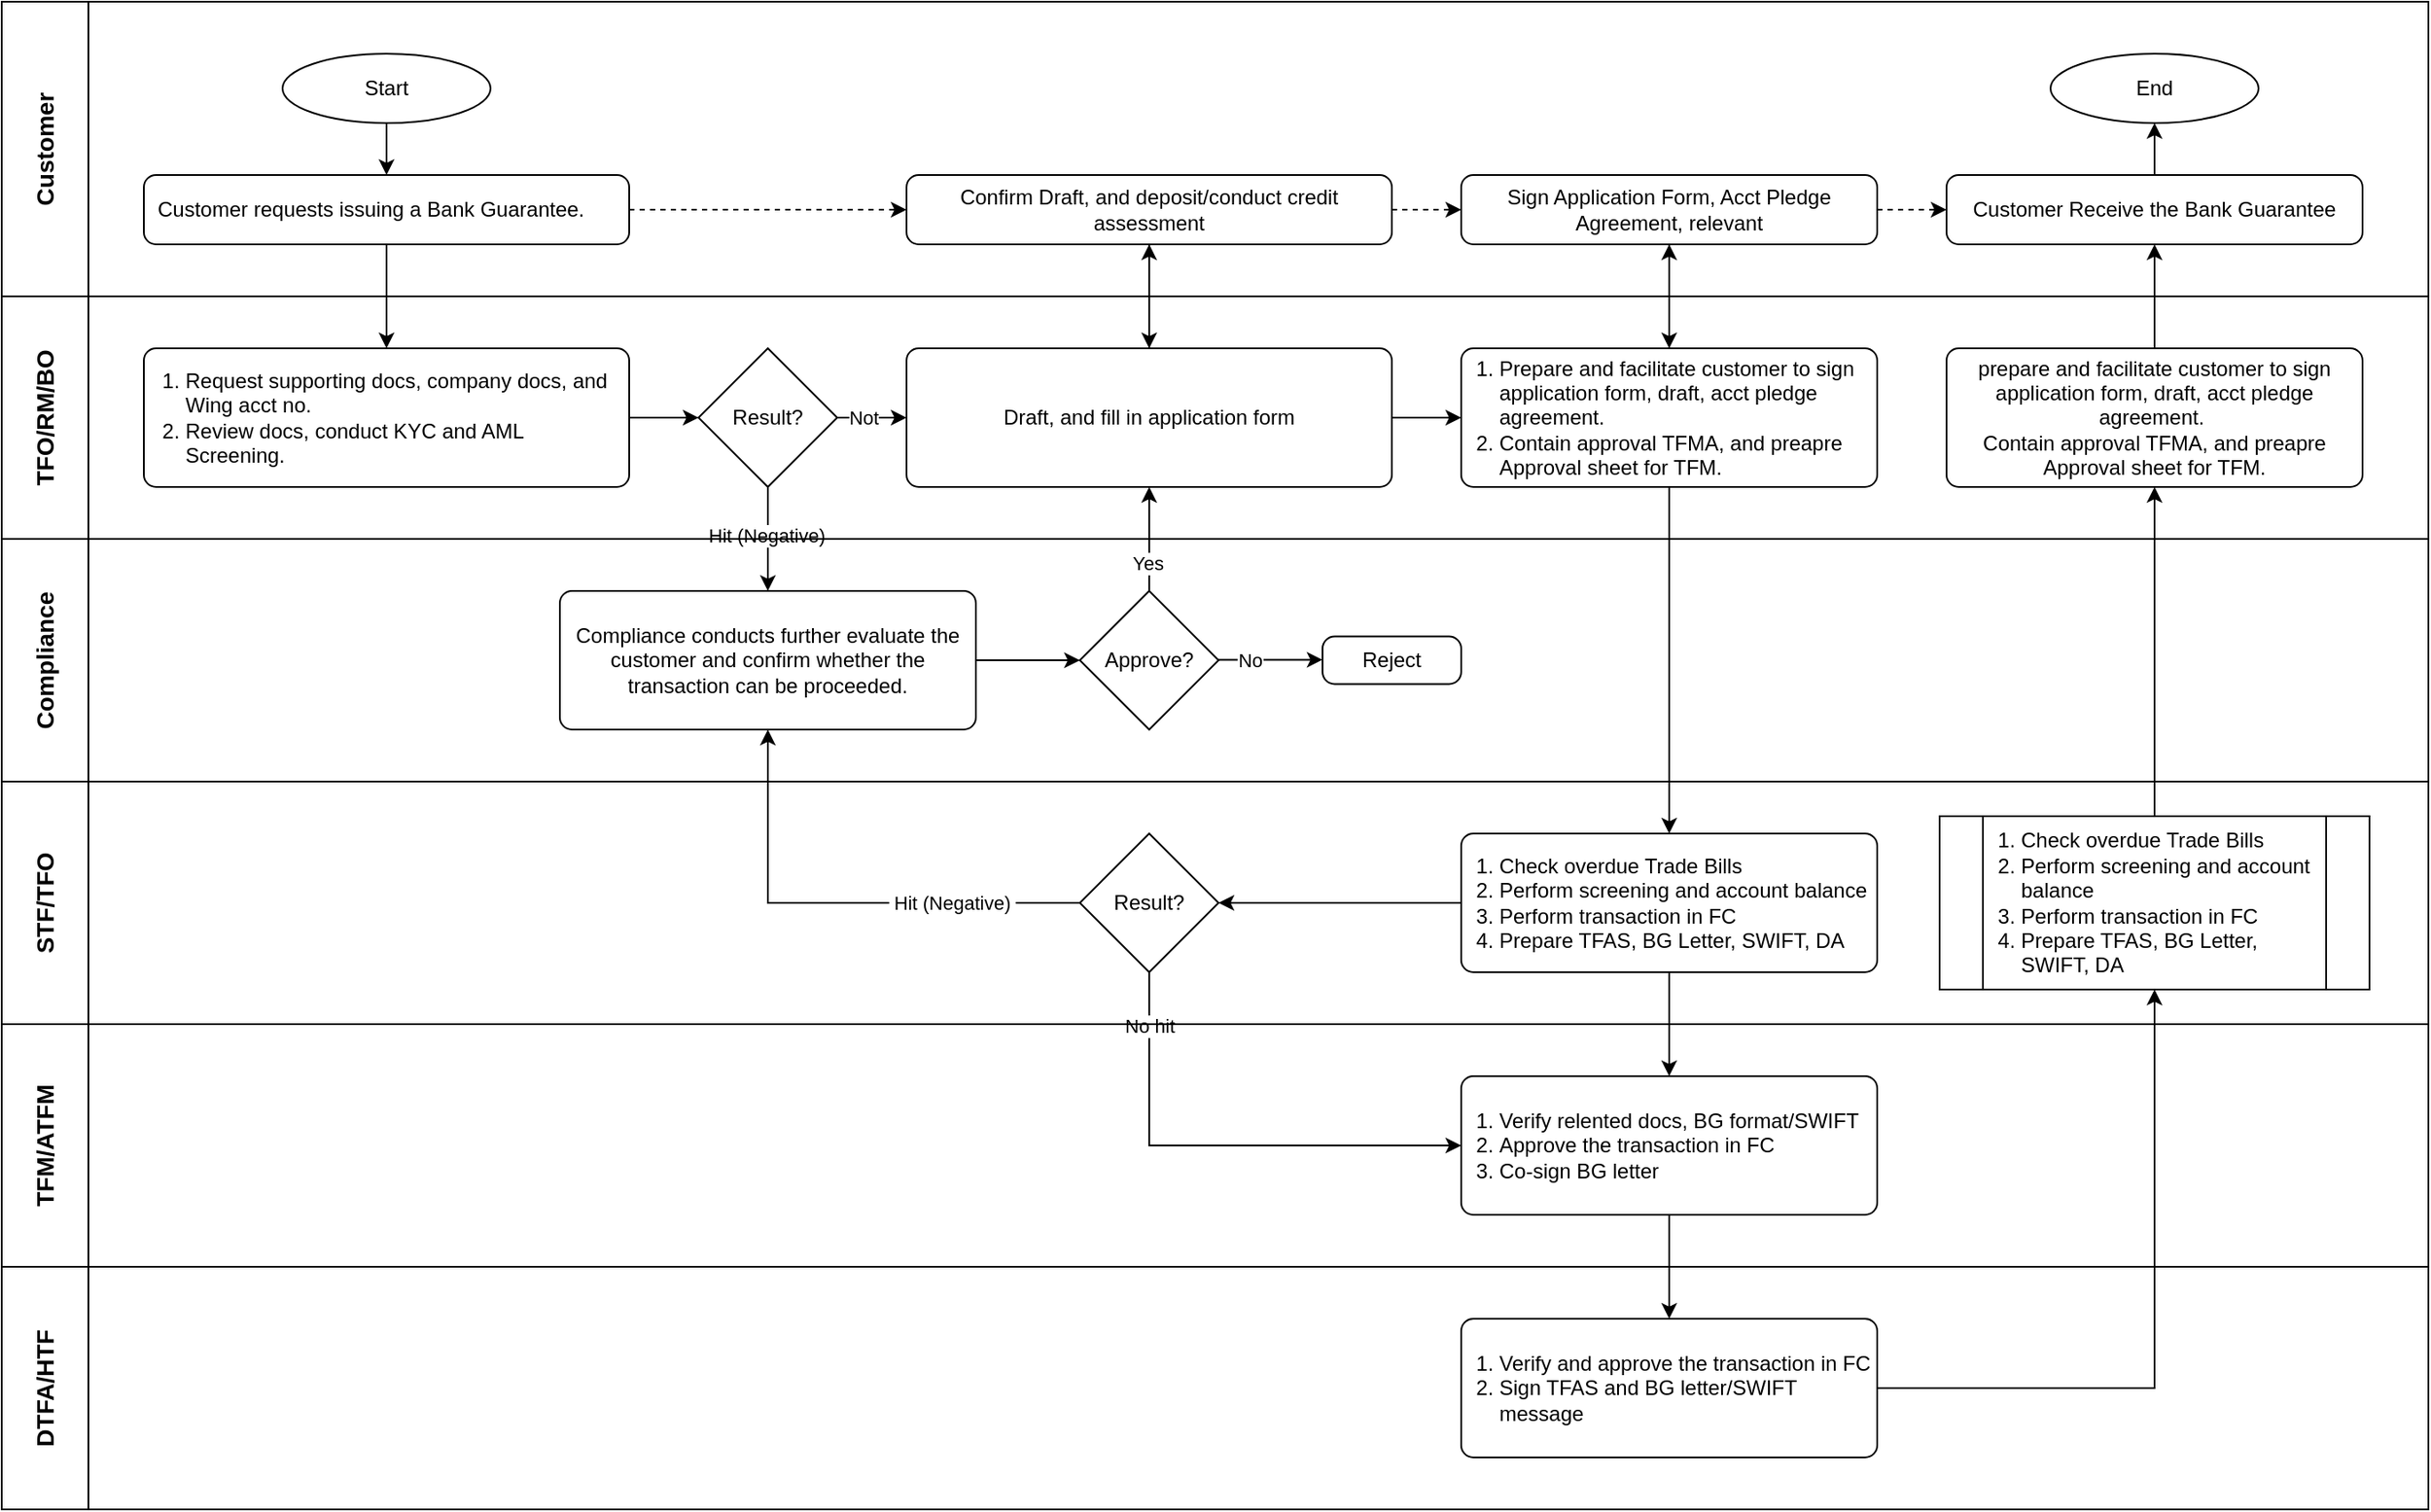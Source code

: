 <mxfile version="26.0.11">
  <diagram name="Page-1" id="frO6bIjpAD6LzR3Jj6Uj">
    <mxGraphModel dx="2100" dy="1130" grid="1" gridSize="10" guides="1" tooltips="1" connect="1" arrows="1" fold="1" page="1" pageScale="1" pageWidth="827" pageHeight="1169" math="0" shadow="0">
      <root>
        <mxCell id="0" />
        <mxCell id="1" parent="0" />
        <mxCell id="cnvuhV0ucwfGlOxxNsax-7" value="&lt;ol style=&quot;padding-left: 16px;&quot;&gt;&lt;li&gt;Request supporting docs, company docs, and Wing acct no.&lt;/li&gt;&lt;li&gt;Review docs, conduct KYC and AML Screening.&lt;/li&gt;&lt;/ol&gt;" style="rounded=1;whiteSpace=wrap;html=1;absoluteArcSize=1;arcSize=14;strokeWidth=1;spacingLeft=6;align=left;spacingRight=6;" parent="1" vertex="1">
          <mxGeometry x="82" y="210" width="280" height="80" as="geometry" />
        </mxCell>
        <mxCell id="cnvuhV0ucwfGlOxxNsax-10" style="edgeStyle=orthogonalEdgeStyle;rounded=0;orthogonalLoop=1;jettySize=auto;html=1;exitX=0.5;exitY=1;exitDx=0;exitDy=0;exitPerimeter=0;entryX=0.5;entryY=0;entryDx=0;entryDy=0;" parent="1" source="cnvuhV0ucwfGlOxxNsax-8" target="cnvuhV0ucwfGlOxxNsax-9" edge="1">
          <mxGeometry relative="1" as="geometry" />
        </mxCell>
        <mxCell id="cnvuhV0ucwfGlOxxNsax-8" value="Start" style="strokeWidth=1;html=1;shape=mxgraph.flowchart.start_2;whiteSpace=wrap;" parent="1" vertex="1">
          <mxGeometry x="162" y="40" width="120" height="40" as="geometry" />
        </mxCell>
        <mxCell id="cnvuhV0ucwfGlOxxNsax-16" style="edgeStyle=orthogonalEdgeStyle;rounded=0;orthogonalLoop=1;jettySize=auto;html=1;exitX=0.5;exitY=1;exitDx=0;exitDy=0;" parent="1" source="cnvuhV0ucwfGlOxxNsax-9" target="cnvuhV0ucwfGlOxxNsax-7" edge="1">
          <mxGeometry relative="1" as="geometry" />
        </mxCell>
        <mxCell id="cnvuhV0ucwfGlOxxNsax-35" style="edgeStyle=orthogonalEdgeStyle;rounded=0;orthogonalLoop=1;jettySize=auto;html=1;jumpStyle=none;dashed=1;" parent="1" source="cnvuhV0ucwfGlOxxNsax-9" target="cnvuhV0ucwfGlOxxNsax-29" edge="1">
          <mxGeometry relative="1" as="geometry" />
        </mxCell>
        <mxCell id="cnvuhV0ucwfGlOxxNsax-9" value="Customer requests issuing a Bank Guarantee." style="rounded=1;html=1;absoluteArcSize=1;arcSize=14;strokeWidth=1;spacingLeft=6;spacingRight=4;align=left;horizontal=1;imageHeight=24;labelPadding=20;labelBackgroundColor=none;labelBorderColor=none;textShadow=0;whiteSpace=wrap;" parent="1" vertex="1">
          <mxGeometry x="82" y="110" width="280" height="40" as="geometry" />
        </mxCell>
        <mxCell id="cnvuhV0ucwfGlOxxNsax-26" style="edgeStyle=orthogonalEdgeStyle;rounded=0;orthogonalLoop=1;jettySize=auto;html=1;entryX=0;entryY=0.5;entryDx=0;entryDy=0;" parent="1" source="cnvuhV0ucwfGlOxxNsax-12" target="cnvuhV0ucwfGlOxxNsax-15" edge="1">
          <mxGeometry relative="1" as="geometry" />
        </mxCell>
        <mxCell id="GQJi8FWaUbrm4bYVat67-2" value="Not" style="edgeLabel;html=1;align=center;verticalAlign=middle;resizable=0;points=[];" vertex="1" connectable="0" parent="cnvuhV0ucwfGlOxxNsax-26">
          <mxGeometry x="-0.24" relative="1" as="geometry">
            <mxPoint as="offset" />
          </mxGeometry>
        </mxCell>
        <mxCell id="GQJi8FWaUbrm4bYVat67-14" style="edgeStyle=orthogonalEdgeStyle;rounded=0;orthogonalLoop=1;jettySize=auto;html=1;entryX=0.5;entryY=0;entryDx=0;entryDy=0;" edge="1" parent="1" source="cnvuhV0ucwfGlOxxNsax-12" target="cnvuhV0ucwfGlOxxNsax-17">
          <mxGeometry relative="1" as="geometry" />
        </mxCell>
        <mxCell id="GQJi8FWaUbrm4bYVat67-15" value="Hit (Negative)" style="edgeLabel;html=1;align=center;verticalAlign=middle;resizable=0;points=[];" vertex="1" connectable="0" parent="GQJi8FWaUbrm4bYVat67-14">
          <mxGeometry x="-0.065" y="-1" relative="1" as="geometry">
            <mxPoint as="offset" />
          </mxGeometry>
        </mxCell>
        <mxCell id="cnvuhV0ucwfGlOxxNsax-12" value="Result?" style="strokeWidth=1;html=1;shape=mxgraph.flowchart.decision;whiteSpace=wrap;" parent="1" vertex="1">
          <mxGeometry x="402" y="210" width="80" height="80" as="geometry" />
        </mxCell>
        <mxCell id="cnvuhV0ucwfGlOxxNsax-13" value="Reject" style="rounded=1;whiteSpace=wrap;html=1;absoluteArcSize=1;arcSize=14;strokeWidth=1;" parent="1" vertex="1">
          <mxGeometry x="762" y="376.25" width="80" height="27.5" as="geometry" />
        </mxCell>
        <mxCell id="cnvuhV0ucwfGlOxxNsax-31" style="edgeStyle=orthogonalEdgeStyle;rounded=0;orthogonalLoop=1;jettySize=auto;html=1;entryX=0.5;entryY=1;entryDx=0;entryDy=0;" parent="1" source="cnvuhV0ucwfGlOxxNsax-15" target="cnvuhV0ucwfGlOxxNsax-29" edge="1">
          <mxGeometry relative="1" as="geometry" />
        </mxCell>
        <mxCell id="cnvuhV0ucwfGlOxxNsax-37" style="edgeStyle=orthogonalEdgeStyle;rounded=0;orthogonalLoop=1;jettySize=auto;html=1;entryX=0;entryY=0.5;entryDx=0;entryDy=0;" parent="1" source="cnvuhV0ucwfGlOxxNsax-15" target="cnvuhV0ucwfGlOxxNsax-28" edge="1">
          <mxGeometry relative="1" as="geometry" />
        </mxCell>
        <mxCell id="cnvuhV0ucwfGlOxxNsax-15" value="Draft, and fill in application form" style="rounded=1;whiteSpace=wrap;html=1;absoluteArcSize=1;arcSize=14;strokeWidth=1;" parent="1" vertex="1">
          <mxGeometry x="522" y="210" width="280" height="80" as="geometry" />
        </mxCell>
        <mxCell id="cnvuhV0ucwfGlOxxNsax-17" value="Compliance conducts further evaluate the customer and confirm whether the transaction can be proceeded." style="rounded=1;whiteSpace=wrap;html=1;absoluteArcSize=1;arcSize=14;strokeWidth=1;" parent="1" vertex="1">
          <mxGeometry x="322" y="350" width="240" height="80" as="geometry" />
        </mxCell>
        <mxCell id="cnvuhV0ucwfGlOxxNsax-23" style="edgeStyle=orthogonalEdgeStyle;rounded=0;orthogonalLoop=1;jettySize=auto;html=1;entryX=0;entryY=0.5;entryDx=0;entryDy=0;" parent="1" edge="1">
          <mxGeometry relative="1" as="geometry">
            <mxPoint x="702" y="389.72" as="sourcePoint" />
            <mxPoint x="762" y="389.72" as="targetPoint" />
          </mxGeometry>
        </mxCell>
        <mxCell id="GQJi8FWaUbrm4bYVat67-5" value="No" style="edgeLabel;html=1;align=center;verticalAlign=middle;resizable=0;points=[];" vertex="1" connectable="0" parent="cnvuhV0ucwfGlOxxNsax-23">
          <mxGeometry x="-0.476" relative="1" as="geometry">
            <mxPoint x="2" as="offset" />
          </mxGeometry>
        </mxCell>
        <mxCell id="GQJi8FWaUbrm4bYVat67-12" style="edgeStyle=orthogonalEdgeStyle;rounded=0;orthogonalLoop=1;jettySize=auto;html=1;" edge="1" parent="1" source="cnvuhV0ucwfGlOxxNsax-18" target="cnvuhV0ucwfGlOxxNsax-15">
          <mxGeometry relative="1" as="geometry" />
        </mxCell>
        <mxCell id="GQJi8FWaUbrm4bYVat67-13" value="Yes" style="edgeLabel;html=1;align=center;verticalAlign=middle;resizable=0;points=[];" vertex="1" connectable="0" parent="GQJi8FWaUbrm4bYVat67-12">
          <mxGeometry x="-0.452" y="1" relative="1" as="geometry">
            <mxPoint as="offset" />
          </mxGeometry>
        </mxCell>
        <mxCell id="cnvuhV0ucwfGlOxxNsax-18" value="Approve?" style="strokeWidth=1;html=1;shape=mxgraph.flowchart.decision;whiteSpace=wrap;" parent="1" vertex="1">
          <mxGeometry x="622" y="350" width="80" height="80" as="geometry" />
        </mxCell>
        <mxCell id="cnvuhV0ucwfGlOxxNsax-24" style="edgeStyle=orthogonalEdgeStyle;rounded=0;orthogonalLoop=1;jettySize=auto;html=1;entryX=0;entryY=0.5;entryDx=0;entryDy=0;entryPerimeter=0;" parent="1" source="cnvuhV0ucwfGlOxxNsax-17" target="cnvuhV0ucwfGlOxxNsax-18" edge="1">
          <mxGeometry relative="1" as="geometry" />
        </mxCell>
        <mxCell id="cnvuhV0ucwfGlOxxNsax-27" style="edgeStyle=orthogonalEdgeStyle;rounded=0;orthogonalLoop=1;jettySize=auto;html=1;entryX=0;entryY=0.5;entryDx=0;entryDy=0;entryPerimeter=0;" parent="1" source="cnvuhV0ucwfGlOxxNsax-7" target="cnvuhV0ucwfGlOxxNsax-12" edge="1">
          <mxGeometry relative="1" as="geometry" />
        </mxCell>
        <mxCell id="cnvuhV0ucwfGlOxxNsax-32" style="edgeStyle=orthogonalEdgeStyle;rounded=0;orthogonalLoop=1;jettySize=auto;html=1;entryX=0.5;entryY=1;entryDx=0;entryDy=0;" parent="1" source="cnvuhV0ucwfGlOxxNsax-28" target="cnvuhV0ucwfGlOxxNsax-30" edge="1">
          <mxGeometry relative="1" as="geometry" />
        </mxCell>
        <mxCell id="GQJi8FWaUbrm4bYVat67-8" style="edgeStyle=orthogonalEdgeStyle;rounded=0;orthogonalLoop=1;jettySize=auto;html=1;entryX=0.5;entryY=0;entryDx=0;entryDy=0;" edge="1" parent="1" source="cnvuhV0ucwfGlOxxNsax-28" target="GQJi8FWaUbrm4bYVat67-7">
          <mxGeometry relative="1" as="geometry" />
        </mxCell>
        <mxCell id="cnvuhV0ucwfGlOxxNsax-28" value="&lt;ol style=&quot;padding-left: 20px;&quot;&gt;&lt;li&gt;Prepare and facilitate customer to sign application form, draft, acct pledge agreement.&amp;nbsp;&lt;/li&gt;&lt;li&gt;Contain approval TFMA, and preapre Approval sheet for TFM.&lt;/li&gt;&lt;/ol&gt;" style="rounded=1;whiteSpace=wrap;html=1;absoluteArcSize=1;arcSize=14;strokeWidth=1;align=left;" parent="1" vertex="1">
          <mxGeometry x="842" y="210" width="240" height="80" as="geometry" />
        </mxCell>
        <mxCell id="cnvuhV0ucwfGlOxxNsax-33" style="edgeStyle=orthogonalEdgeStyle;rounded=0;orthogonalLoop=1;jettySize=auto;html=1;entryX=0.5;entryY=0;entryDx=0;entryDy=0;" parent="1" source="cnvuhV0ucwfGlOxxNsax-29" target="cnvuhV0ucwfGlOxxNsax-15" edge="1">
          <mxGeometry relative="1" as="geometry" />
        </mxCell>
        <mxCell id="cnvuhV0ucwfGlOxxNsax-36" style="edgeStyle=orthogonalEdgeStyle;rounded=0;orthogonalLoop=1;jettySize=auto;html=1;entryX=0;entryY=0.5;entryDx=0;entryDy=0;dashed=1;" parent="1" source="cnvuhV0ucwfGlOxxNsax-29" target="cnvuhV0ucwfGlOxxNsax-30" edge="1">
          <mxGeometry relative="1" as="geometry" />
        </mxCell>
        <mxCell id="cnvuhV0ucwfGlOxxNsax-29" value="Confirm Draft, and deposit/conduct credit assessment" style="rounded=1;whiteSpace=wrap;html=1;absoluteArcSize=1;arcSize=14;strokeWidth=1;" parent="1" vertex="1">
          <mxGeometry x="522" y="110" width="280" height="40" as="geometry" />
        </mxCell>
        <mxCell id="cnvuhV0ucwfGlOxxNsax-53" style="edgeStyle=orthogonalEdgeStyle;rounded=0;orthogonalLoop=1;jettySize=auto;html=1;entryX=0.5;entryY=0;entryDx=0;entryDy=0;" parent="1" source="cnvuhV0ucwfGlOxxNsax-30" target="cnvuhV0ucwfGlOxxNsax-28" edge="1">
          <mxGeometry relative="1" as="geometry" />
        </mxCell>
        <mxCell id="cnvuhV0ucwfGlOxxNsax-57" style="edgeStyle=orthogonalEdgeStyle;rounded=0;orthogonalLoop=1;jettySize=auto;html=1;dashed=1;" parent="1" source="cnvuhV0ucwfGlOxxNsax-30" target="cnvuhV0ucwfGlOxxNsax-44" edge="1">
          <mxGeometry relative="1" as="geometry" />
        </mxCell>
        <mxCell id="cnvuhV0ucwfGlOxxNsax-30" value="Sign Application Form, Acct Pledge Agreement, relevant" style="rounded=1;whiteSpace=wrap;html=1;absoluteArcSize=1;arcSize=14;strokeWidth=1;" parent="1" vertex="1">
          <mxGeometry x="842" y="110" width="240" height="40" as="geometry" />
        </mxCell>
        <mxCell id="cnvuhV0ucwfGlOxxNsax-41" style="edgeStyle=orthogonalEdgeStyle;rounded=0;orthogonalLoop=1;jettySize=auto;html=1;entryX=0.5;entryY=0;entryDx=0;entryDy=0;" parent="1" source="cnvuhV0ucwfGlOxxNsax-38" target="cnvuhV0ucwfGlOxxNsax-40" edge="1">
          <mxGeometry relative="1" as="geometry" />
        </mxCell>
        <mxCell id="cnvuhV0ucwfGlOxxNsax-38" value="&lt;ol style=&quot;padding-left: 20px;&quot;&gt;&lt;li&gt;Verify relented docs, BG format/SWIFT&lt;/li&gt;&lt;li&gt;Approve the transaction in FC&lt;/li&gt;&lt;li&gt;Co-sign BG letter&lt;/li&gt;&lt;/ol&gt;" style="rounded=1;whiteSpace=wrap;html=1;absoluteArcSize=1;arcSize=14;strokeWidth=1;align=left;" parent="1" vertex="1">
          <mxGeometry x="842" y="630" width="240" height="80" as="geometry" />
        </mxCell>
        <mxCell id="GQJi8FWaUbrm4bYVat67-42" style="edgeStyle=orthogonalEdgeStyle;rounded=0;orthogonalLoop=1;jettySize=auto;html=1;entryX=0.5;entryY=1;entryDx=0;entryDy=0;" edge="1" parent="1" source="cnvuhV0ucwfGlOxxNsax-40" target="GQJi8FWaUbrm4bYVat67-35">
          <mxGeometry relative="1" as="geometry" />
        </mxCell>
        <mxCell id="cnvuhV0ucwfGlOxxNsax-40" value="&lt;ol style=&quot;padding-left: 20px;&quot;&gt;&lt;li&gt;Verify and approve the transaction in FC&lt;/li&gt;&lt;li&gt;Sign TFAS and BG letter/SWIFT message&lt;/li&gt;&lt;/ol&gt;" style="rounded=1;whiteSpace=wrap;html=1;absoluteArcSize=1;arcSize=14;strokeWidth=1;align=left;" parent="1" vertex="1">
          <mxGeometry x="842" y="770" width="240" height="80" as="geometry" />
        </mxCell>
        <mxCell id="cnvuhV0ucwfGlOxxNsax-45" style="edgeStyle=orthogonalEdgeStyle;rounded=0;orthogonalLoop=1;jettySize=auto;html=1;entryX=0.5;entryY=1;entryDx=0;entryDy=0;" parent="1" source="cnvuhV0ucwfGlOxxNsax-42" target="cnvuhV0ucwfGlOxxNsax-44" edge="1">
          <mxGeometry relative="1" as="geometry" />
        </mxCell>
        <mxCell id="cnvuhV0ucwfGlOxxNsax-42" value="prepare and facilitate customer to sign application form, draft, acct pledge agreement.&amp;nbsp;&lt;div&gt;Contain approval TFMA, and preapre Approval sheet for TFM.&lt;/div&gt;" style="rounded=1;whiteSpace=wrap;html=1;absoluteArcSize=1;arcSize=14;strokeWidth=1;align=center;" parent="1" vertex="1">
          <mxGeometry x="1122" y="210" width="240" height="80" as="geometry" />
        </mxCell>
        <mxCell id="cnvuhV0ucwfGlOxxNsax-66" value="" style="edgeStyle=orthogonalEdgeStyle;rounded=0;orthogonalLoop=1;jettySize=auto;html=1;" parent="1" source="cnvuhV0ucwfGlOxxNsax-44" target="cnvuhV0ucwfGlOxxNsax-62" edge="1">
          <mxGeometry relative="1" as="geometry" />
        </mxCell>
        <mxCell id="cnvuhV0ucwfGlOxxNsax-44" value="Customer Receive the Bank Guarantee" style="rounded=1;whiteSpace=wrap;html=1;absoluteArcSize=1;arcSize=14;strokeWidth=1;" parent="1" vertex="1">
          <mxGeometry x="1122" y="110" width="240" height="40" as="geometry" />
        </mxCell>
        <mxCell id="cnvuhV0ucwfGlOxxNsax-62" value="End" style="strokeWidth=1;html=1;shape=mxgraph.flowchart.start_2;whiteSpace=wrap;" parent="1" vertex="1">
          <mxGeometry x="1182" y="40" width="120" height="40" as="geometry" />
        </mxCell>
        <mxCell id="GQJi8FWaUbrm4bYVat67-17" style="edgeStyle=orthogonalEdgeStyle;rounded=0;orthogonalLoop=1;jettySize=auto;html=1;entryX=0.5;entryY=0;entryDx=0;entryDy=0;" edge="1" parent="1" source="GQJi8FWaUbrm4bYVat67-7" target="cnvuhV0ucwfGlOxxNsax-38">
          <mxGeometry relative="1" as="geometry" />
        </mxCell>
        <mxCell id="GQJi8FWaUbrm4bYVat67-7" value="&lt;ol style=&quot;padding-left: 20px;&quot;&gt;&lt;li&gt;Check overdue Trade Bills&lt;/li&gt;&lt;li&gt;Perform screening and account balance&lt;/li&gt;&lt;li&gt;Perform transaction in FC&lt;/li&gt;&lt;li&gt;Prepare TFAS, BG Letter, SWIFT, DA&lt;/li&gt;&lt;/ol&gt;" style="rounded=1;whiteSpace=wrap;html=1;absoluteArcSize=1;arcSize=14;strokeWidth=1;align=left;" vertex="1" parent="1">
          <mxGeometry x="842" y="490" width="240" height="80" as="geometry" />
        </mxCell>
        <mxCell id="GQJi8FWaUbrm4bYVat67-27" style="edgeStyle=orthogonalEdgeStyle;rounded=0;orthogonalLoop=1;jettySize=auto;html=1;entryX=0.5;entryY=1;entryDx=0;entryDy=0;" edge="1" parent="1" source="GQJi8FWaUbrm4bYVat67-19" target="cnvuhV0ucwfGlOxxNsax-17">
          <mxGeometry relative="1" as="geometry" />
        </mxCell>
        <mxCell id="GQJi8FWaUbrm4bYVat67-28" value="&amp;nbsp;Hit (Negative)&amp;nbsp;" style="edgeLabel;html=1;align=center;verticalAlign=middle;resizable=0;points=[];" vertex="1" connectable="0" parent="GQJi8FWaUbrm4bYVat67-27">
          <mxGeometry x="-0.469" y="-3" relative="1" as="geometry">
            <mxPoint y="3" as="offset" />
          </mxGeometry>
        </mxCell>
        <mxCell id="GQJi8FWaUbrm4bYVat67-29" style="edgeStyle=orthogonalEdgeStyle;rounded=0;orthogonalLoop=1;jettySize=auto;html=1;entryX=0;entryY=0.5;entryDx=0;entryDy=0;" edge="1" parent="1" source="GQJi8FWaUbrm4bYVat67-19" target="cnvuhV0ucwfGlOxxNsax-38">
          <mxGeometry relative="1" as="geometry">
            <Array as="points">
              <mxPoint x="662" y="670" />
            </Array>
          </mxGeometry>
        </mxCell>
        <mxCell id="GQJi8FWaUbrm4bYVat67-30" value="&amp;nbsp;No hit&amp;nbsp;" style="edgeLabel;html=1;align=center;verticalAlign=middle;resizable=0;points=[];" vertex="1" connectable="0" parent="GQJi8FWaUbrm4bYVat67-29">
          <mxGeometry x="-0.782" y="-2" relative="1" as="geometry">
            <mxPoint x="2" as="offset" />
          </mxGeometry>
        </mxCell>
        <mxCell id="GQJi8FWaUbrm4bYVat67-19" value="Result?" style="strokeWidth=1;html=1;shape=mxgraph.flowchart.decision;whiteSpace=wrap;" vertex="1" parent="1">
          <mxGeometry x="622" y="490" width="80" height="80" as="geometry" />
        </mxCell>
        <mxCell id="GQJi8FWaUbrm4bYVat67-25" style="edgeStyle=orthogonalEdgeStyle;rounded=0;orthogonalLoop=1;jettySize=auto;html=1;entryX=1;entryY=0.5;entryDx=0;entryDy=0;entryPerimeter=0;" edge="1" parent="1" source="GQJi8FWaUbrm4bYVat67-7" target="GQJi8FWaUbrm4bYVat67-19">
          <mxGeometry relative="1" as="geometry" />
        </mxCell>
        <mxCell id="GQJi8FWaUbrm4bYVat67-38" style="edgeStyle=orthogonalEdgeStyle;rounded=0;orthogonalLoop=1;jettySize=auto;html=1;entryX=0.5;entryY=1;entryDx=0;entryDy=0;" edge="1" parent="1" source="GQJi8FWaUbrm4bYVat67-35" target="cnvuhV0ucwfGlOxxNsax-42">
          <mxGeometry relative="1" as="geometry" />
        </mxCell>
        <mxCell id="GQJi8FWaUbrm4bYVat67-35" value="&lt;ol style=&quot;padding-left: 20px;&quot;&gt;&lt;li&gt;Check overdue Trade Bills&lt;/li&gt;&lt;li&gt;Perform screening and account balance&lt;/li&gt;&lt;li&gt;Perform transaction in FC&lt;/li&gt;&lt;li&gt;Prepare TFAS, BG Letter, SWIFT, DA&lt;/li&gt;&lt;/ol&gt;" style="shape=process;whiteSpace=wrap;html=1;backgroundOutline=1;align=left;" vertex="1" parent="1">
          <mxGeometry x="1118" y="480" width="248" height="100" as="geometry" />
        </mxCell>
        <mxCell id="GQJi8FWaUbrm4bYVat67-43" value="&lt;span style=&quot;font-size: 14px;&quot;&gt;DTFA/HTF&lt;/span&gt;" style="swimlane;horizontal=0;whiteSpace=wrap;html=1;startSize=50;" vertex="1" parent="1">
          <mxGeometry y="740" width="1400" height="140" as="geometry" />
        </mxCell>
        <mxCell id="GQJi8FWaUbrm4bYVat67-44" value="&lt;span style=&quot;font-size: 14px;&quot;&gt;TFM/ATFM&lt;/span&gt;" style="swimlane;horizontal=0;whiteSpace=wrap;html=1;startSize=50;" vertex="1" parent="1">
          <mxGeometry y="600" width="1400" height="140" as="geometry" />
        </mxCell>
        <mxCell id="GQJi8FWaUbrm4bYVat67-45" value="&lt;span style=&quot;font-size: 14px;&quot;&gt;STF/TFO&lt;/span&gt;" style="swimlane;horizontal=0;whiteSpace=wrap;html=1;startSize=50;" vertex="1" parent="1">
          <mxGeometry y="460" width="1400" height="140" as="geometry" />
        </mxCell>
        <mxCell id="GQJi8FWaUbrm4bYVat67-46" value="&lt;span style=&quot;font-size: 14px;&quot;&gt;Compliance&lt;/span&gt;" style="swimlane;horizontal=0;whiteSpace=wrap;html=1;startSize=50;" vertex="1" parent="1">
          <mxGeometry y="320" width="1400" height="140" as="geometry" />
        </mxCell>
        <mxCell id="GQJi8FWaUbrm4bYVat67-47" value="&lt;span style=&quot;font-size: 14px;&quot;&gt;TFO/RM/BO&lt;/span&gt;" style="swimlane;horizontal=0;whiteSpace=wrap;html=1;startSize=50;" vertex="1" parent="1">
          <mxGeometry y="180" width="1400" height="140" as="geometry" />
        </mxCell>
        <mxCell id="GQJi8FWaUbrm4bYVat67-48" value="&lt;span style=&quot;font-size: 14px;&quot;&gt;Customer&lt;/span&gt;" style="swimlane;horizontal=0;whiteSpace=wrap;html=1;startSize=50;" vertex="1" parent="1">
          <mxGeometry y="10" width="1400" height="170" as="geometry" />
        </mxCell>
      </root>
    </mxGraphModel>
  </diagram>
</mxfile>
